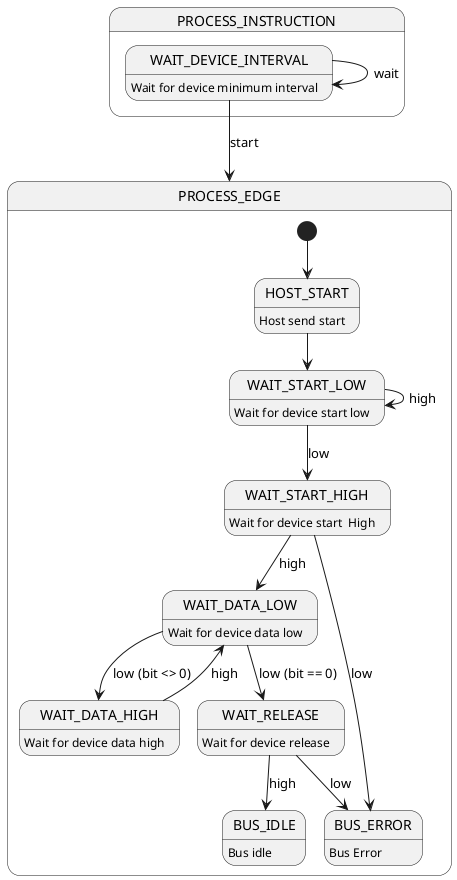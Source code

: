@startuml

state PROCESS_EDGE {
	[*] --> HOST_START
	BUS_IDLE : Bus idle
	HOST_START : Host send start
	WAIT_START_LOW : Wait for device start low
	WAIT_START_HIGH : Wait for device start  High
	WAIT_DATA_LOW : Wait for device data low
	WAIT_DATA_HIGH : Wait for device data high
	WAIT_RELEASE : Wait for device release
	BUS_ERROR : Bus Error
}

state PROCESS_INSTRUCTION {
	WAIT_DEVICE_INTERVAL : Wait for device minimum interval
}

WAIT_DEVICE_INTERVAL --> PROCESS_EDGE : start
WAIT_DEVICE_INTERVAL -> WAIT_DEVICE_INTERVAL : wait

HOST_START --> WAIT_START_LOW
WAIT_START_LOW --> WAIT_START_HIGH : low
WAIT_START_LOW -> WAIT_START_LOW : high
WAIT_START_HIGH --> BUS_ERROR : low
WAIT_START_HIGH --> WAIT_DATA_LOW : high
WAIT_DATA_LOW --> WAIT_DATA_HIGH : low (bit <> 0)
WAIT_DATA_LOW --> WAIT_RELEASE : low (bit == 0)
WAIT_DATA_HIGH --> WAIT_DATA_LOW : high
WAIT_RELEASE --> BUS_ERROR : low
WAIT_RELEASE --> BUS_IDLE : high

@endum
